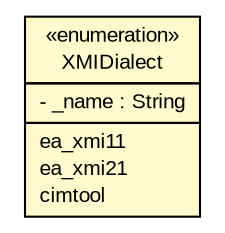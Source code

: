 #!/usr/local/bin/dot
#
# Class diagram 
# Generated by UMLGraph version R5_6_6-6-g3bdff0 (http://www.umlgraph.org/)
#

digraph G {
	edge [fontname="arial",fontsize=10,labelfontname="arial",labelfontsize=10];
	node [fontname="arial",fontsize=10,shape=plaintext];
	nodesep=0.25;
	ranksep=0.5;
	// org.tanjakostic.jcleancim.common.XMIDialect
	c212131 [label=<<table title="org.tanjakostic.jcleancim.common.XMIDialect" border="0" cellborder="1" cellspacing="0" cellpadding="2" port="p" bgcolor="lemonChiffon" href="./XMIDialect.html">
		<tr><td><table border="0" cellspacing="0" cellpadding="1">
<tr><td align="center" balign="center"> &#171;enumeration&#187; </td></tr>
<tr><td align="center" balign="center"> XMIDialect </td></tr>
		</table></td></tr>
		<tr><td><table border="0" cellspacing="0" cellpadding="1">
<tr><td align="left" balign="left"> - _name : String </td></tr>
		</table></td></tr>
		<tr><td><table border="0" cellspacing="0" cellpadding="1">
<tr><td align="left" balign="left"> ea_xmi11 </td></tr>
<tr><td align="left" balign="left"> ea_xmi21 </td></tr>
<tr><td align="left" balign="left"> cimtool </td></tr>
		</table></td></tr>
		</table>>, URL="./XMIDialect.html", fontname="arial", fontcolor="black", fontsize=10.0];
}

